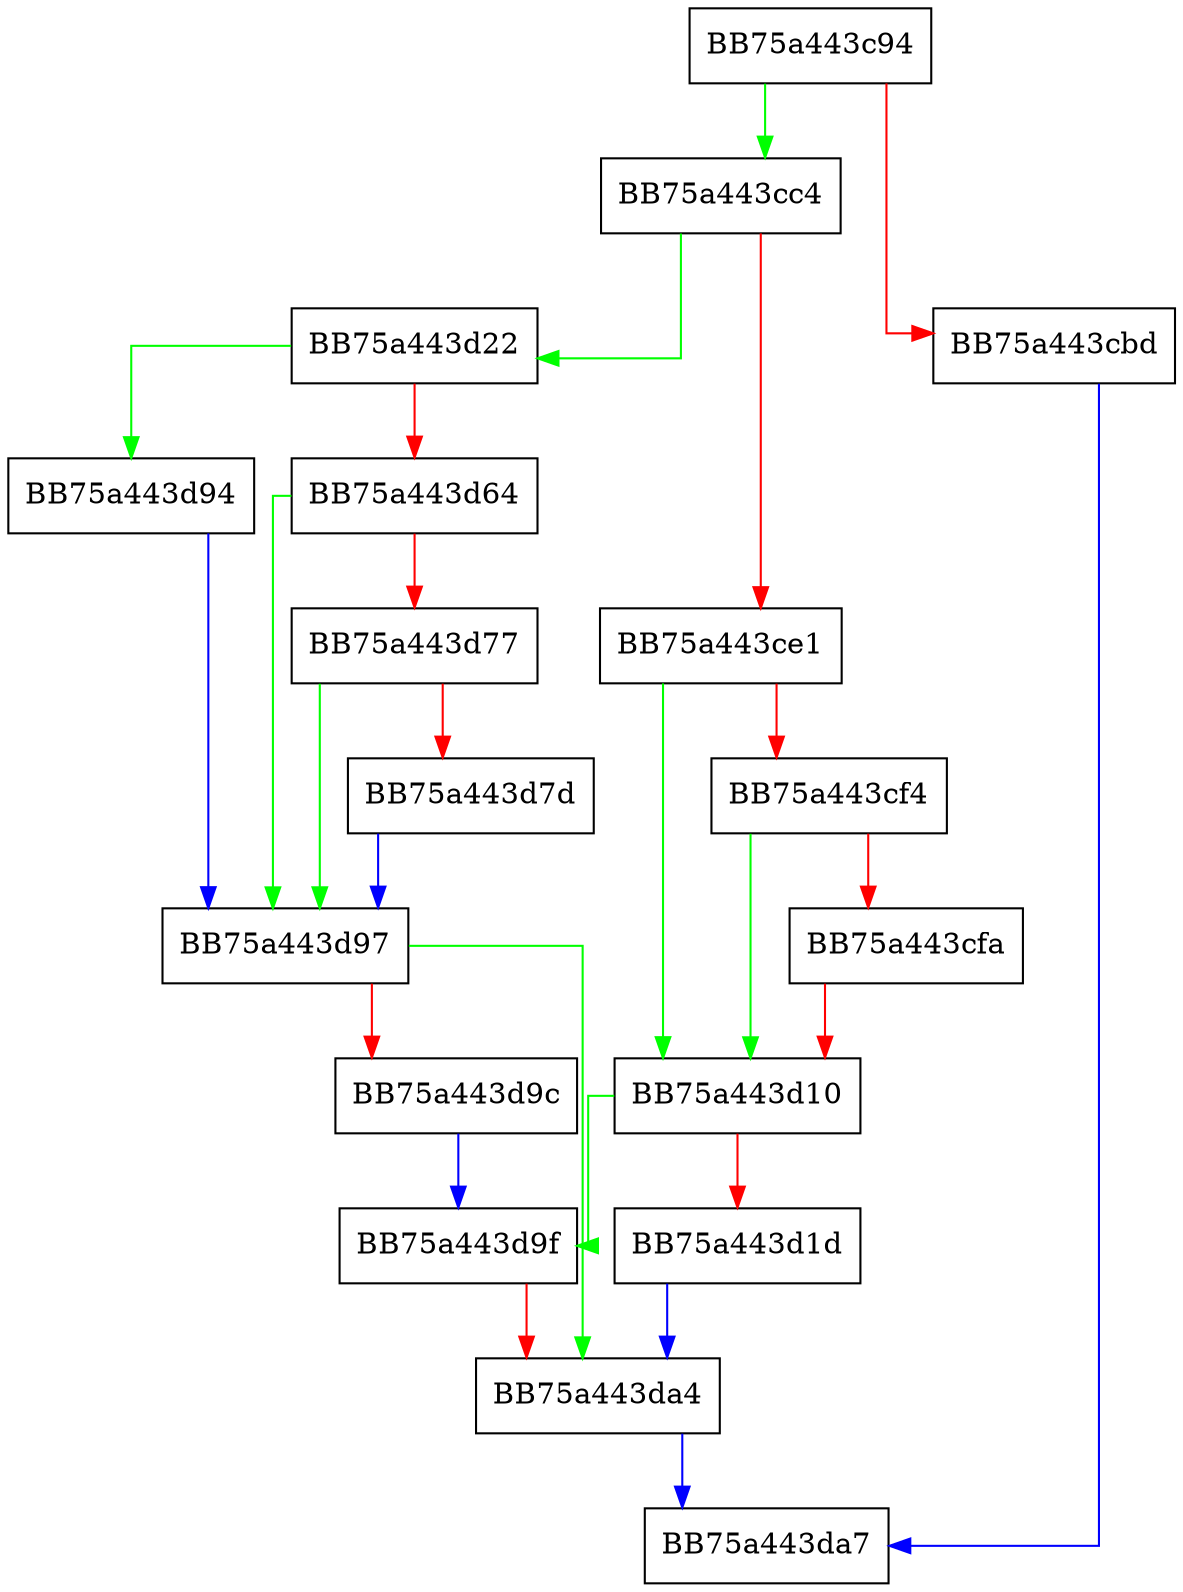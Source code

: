 digraph Write {
  node [shape="box"];
  graph [splines=ortho];
  BB75a443c94 -> BB75a443cc4 [color="green"];
  BB75a443c94 -> BB75a443cbd [color="red"];
  BB75a443cbd -> BB75a443da7 [color="blue"];
  BB75a443cc4 -> BB75a443d22 [color="green"];
  BB75a443cc4 -> BB75a443ce1 [color="red"];
  BB75a443ce1 -> BB75a443d10 [color="green"];
  BB75a443ce1 -> BB75a443cf4 [color="red"];
  BB75a443cf4 -> BB75a443d10 [color="green"];
  BB75a443cf4 -> BB75a443cfa [color="red"];
  BB75a443cfa -> BB75a443d10 [color="red"];
  BB75a443d10 -> BB75a443d9f [color="green"];
  BB75a443d10 -> BB75a443d1d [color="red"];
  BB75a443d1d -> BB75a443da4 [color="blue"];
  BB75a443d22 -> BB75a443d94 [color="green"];
  BB75a443d22 -> BB75a443d64 [color="red"];
  BB75a443d64 -> BB75a443d97 [color="green"];
  BB75a443d64 -> BB75a443d77 [color="red"];
  BB75a443d77 -> BB75a443d97 [color="green"];
  BB75a443d77 -> BB75a443d7d [color="red"];
  BB75a443d7d -> BB75a443d97 [color="blue"];
  BB75a443d94 -> BB75a443d97 [color="blue"];
  BB75a443d97 -> BB75a443da4 [color="green"];
  BB75a443d97 -> BB75a443d9c [color="red"];
  BB75a443d9c -> BB75a443d9f [color="blue"];
  BB75a443d9f -> BB75a443da4 [color="red"];
  BB75a443da4 -> BB75a443da7 [color="blue"];
}